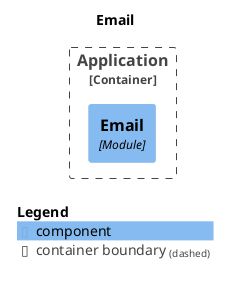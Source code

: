 @startuml
set separator none
title Email

top to bottom direction

!include <C4/C4>
!include <C4/C4_Context>
!include <C4/C4_Component>

Container_Boundary("Application.Application_boundary", "Application", $tags="") {
  Component(Application.Application.Email, "Email", $techn="Module", $descr="", $tags="", $link="")
}


SHOW_LEGEND(true)
@enduml